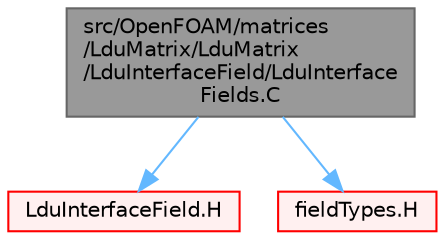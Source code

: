 digraph "src/OpenFOAM/matrices/LduMatrix/LduMatrix/LduInterfaceField/LduInterfaceFields.C"
{
 // LATEX_PDF_SIZE
  bgcolor="transparent";
  edge [fontname=Helvetica,fontsize=10,labelfontname=Helvetica,labelfontsize=10];
  node [fontname=Helvetica,fontsize=10,shape=box,height=0.2,width=0.4];
  Node1 [id="Node000001",label="src/OpenFOAM/matrices\l/LduMatrix/LduMatrix\l/LduInterfaceField/LduInterface\lFields.C",height=0.2,width=0.4,color="gray40", fillcolor="grey60", style="filled", fontcolor="black",tooltip=" "];
  Node1 -> Node2 [id="edge1_Node000001_Node000002",color="steelblue1",style="solid",tooltip=" "];
  Node2 [id="Node000002",label="LduInterfaceField.H",height=0.2,width=0.4,color="red", fillcolor="#FFF0F0", style="filled",URL="$LduInterfaceField_8H.html",tooltip=" "];
  Node1 -> Node168 [id="edge2_Node000001_Node000168",color="steelblue1",style="solid",tooltip=" "];
  Node168 [id="Node000168",label="fieldTypes.H",height=0.2,width=0.4,color="red", fillcolor="#FFF0F0", style="filled",URL="$fieldTypes_8H.html",tooltip=" "];
}

